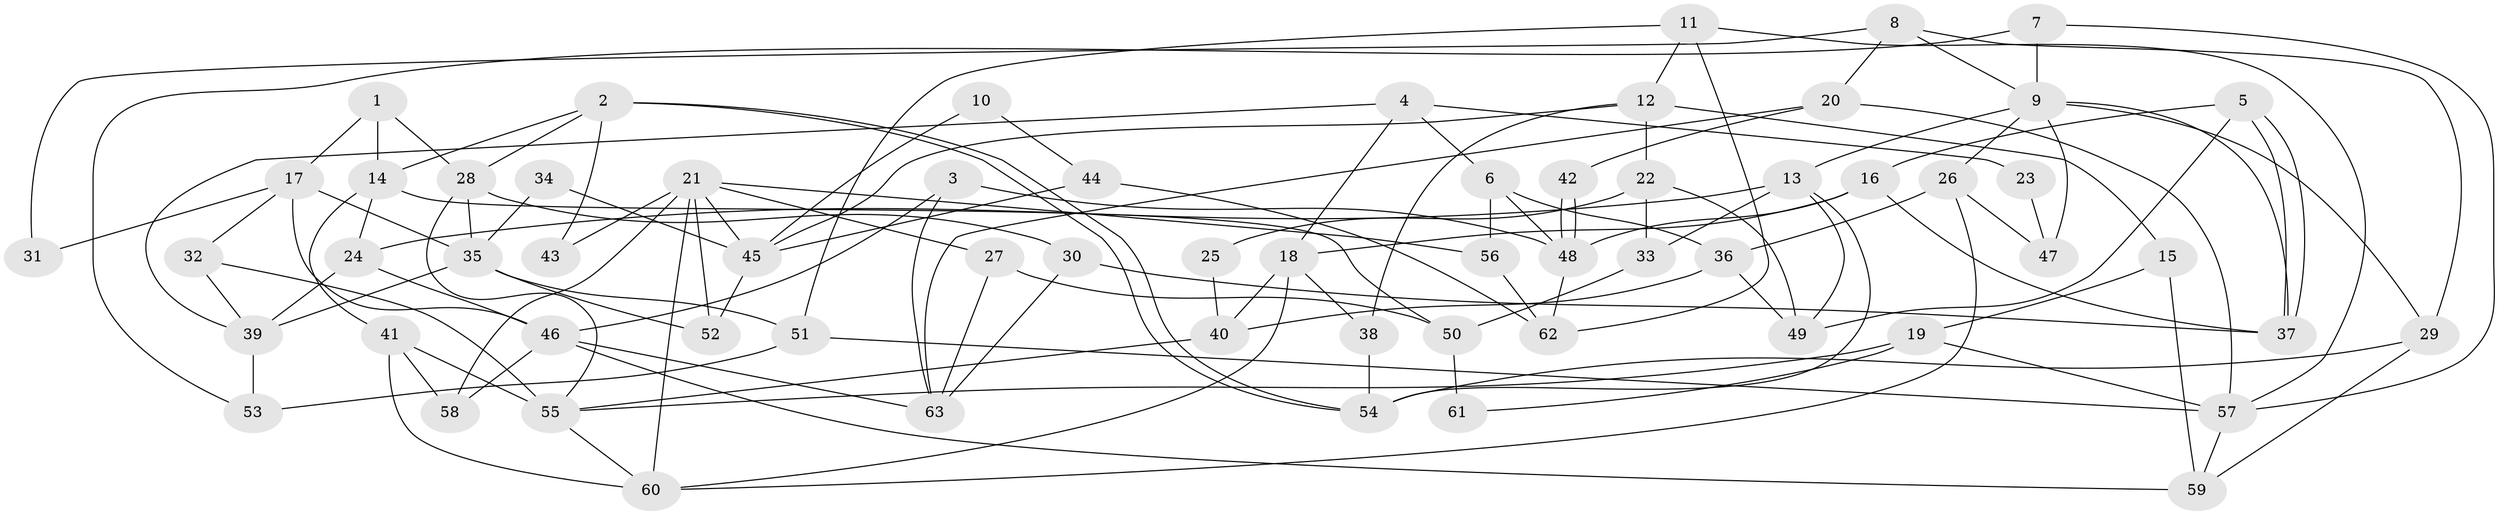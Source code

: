 // coarse degree distribution, {6: 0.22727272727272727, 5: 0.13636363636363635, 4: 0.18181818181818182, 2: 0.18181818181818182, 3: 0.13636363636363635, 7: 0.09090909090909091, 8: 0.045454545454545456}
// Generated by graph-tools (version 1.1) at 2025/23/03/03/25 07:23:59]
// undirected, 63 vertices, 126 edges
graph export_dot {
graph [start="1"]
  node [color=gray90,style=filled];
  1;
  2;
  3;
  4;
  5;
  6;
  7;
  8;
  9;
  10;
  11;
  12;
  13;
  14;
  15;
  16;
  17;
  18;
  19;
  20;
  21;
  22;
  23;
  24;
  25;
  26;
  27;
  28;
  29;
  30;
  31;
  32;
  33;
  34;
  35;
  36;
  37;
  38;
  39;
  40;
  41;
  42;
  43;
  44;
  45;
  46;
  47;
  48;
  49;
  50;
  51;
  52;
  53;
  54;
  55;
  56;
  57;
  58;
  59;
  60;
  61;
  62;
  63;
  1 -- 14;
  1 -- 17;
  1 -- 28;
  2 -- 54;
  2 -- 54;
  2 -- 28;
  2 -- 14;
  2 -- 43;
  3 -- 48;
  3 -- 63;
  3 -- 46;
  4 -- 6;
  4 -- 18;
  4 -- 23;
  4 -- 39;
  5 -- 37;
  5 -- 37;
  5 -- 16;
  5 -- 49;
  6 -- 36;
  6 -- 48;
  6 -- 56;
  7 -- 9;
  7 -- 53;
  7 -- 57;
  8 -- 9;
  8 -- 29;
  8 -- 20;
  8 -- 31;
  9 -- 37;
  9 -- 13;
  9 -- 26;
  9 -- 29;
  9 -- 47;
  10 -- 45;
  10 -- 44;
  11 -- 57;
  11 -- 12;
  11 -- 51;
  11 -- 62;
  12 -- 15;
  12 -- 45;
  12 -- 22;
  12 -- 38;
  13 -- 24;
  13 -- 49;
  13 -- 33;
  13 -- 54;
  14 -- 41;
  14 -- 24;
  14 -- 50;
  15 -- 59;
  15 -- 19;
  16 -- 18;
  16 -- 48;
  16 -- 37;
  17 -- 35;
  17 -- 46;
  17 -- 31;
  17 -- 32;
  18 -- 38;
  18 -- 60;
  18 -- 40;
  19 -- 55;
  19 -- 57;
  19 -- 61;
  20 -- 57;
  20 -- 42;
  20 -- 63;
  21 -- 27;
  21 -- 58;
  21 -- 43;
  21 -- 45;
  21 -- 52;
  21 -- 56;
  21 -- 60;
  22 -- 49;
  22 -- 25;
  22 -- 33;
  23 -- 47;
  24 -- 46;
  24 -- 39;
  25 -- 40;
  26 -- 60;
  26 -- 36;
  26 -- 47;
  27 -- 63;
  27 -- 50;
  28 -- 30;
  28 -- 35;
  28 -- 55;
  29 -- 54;
  29 -- 59;
  30 -- 37;
  30 -- 63;
  32 -- 39;
  32 -- 55;
  33 -- 50;
  34 -- 45;
  34 -- 35;
  35 -- 39;
  35 -- 51;
  35 -- 52;
  36 -- 40;
  36 -- 49;
  38 -- 54;
  39 -- 53;
  40 -- 55;
  41 -- 55;
  41 -- 60;
  41 -- 58;
  42 -- 48;
  42 -- 48;
  44 -- 62;
  44 -- 45;
  45 -- 52;
  46 -- 59;
  46 -- 58;
  46 -- 63;
  48 -- 62;
  50 -- 61;
  51 -- 53;
  51 -- 57;
  55 -- 60;
  56 -- 62;
  57 -- 59;
}
